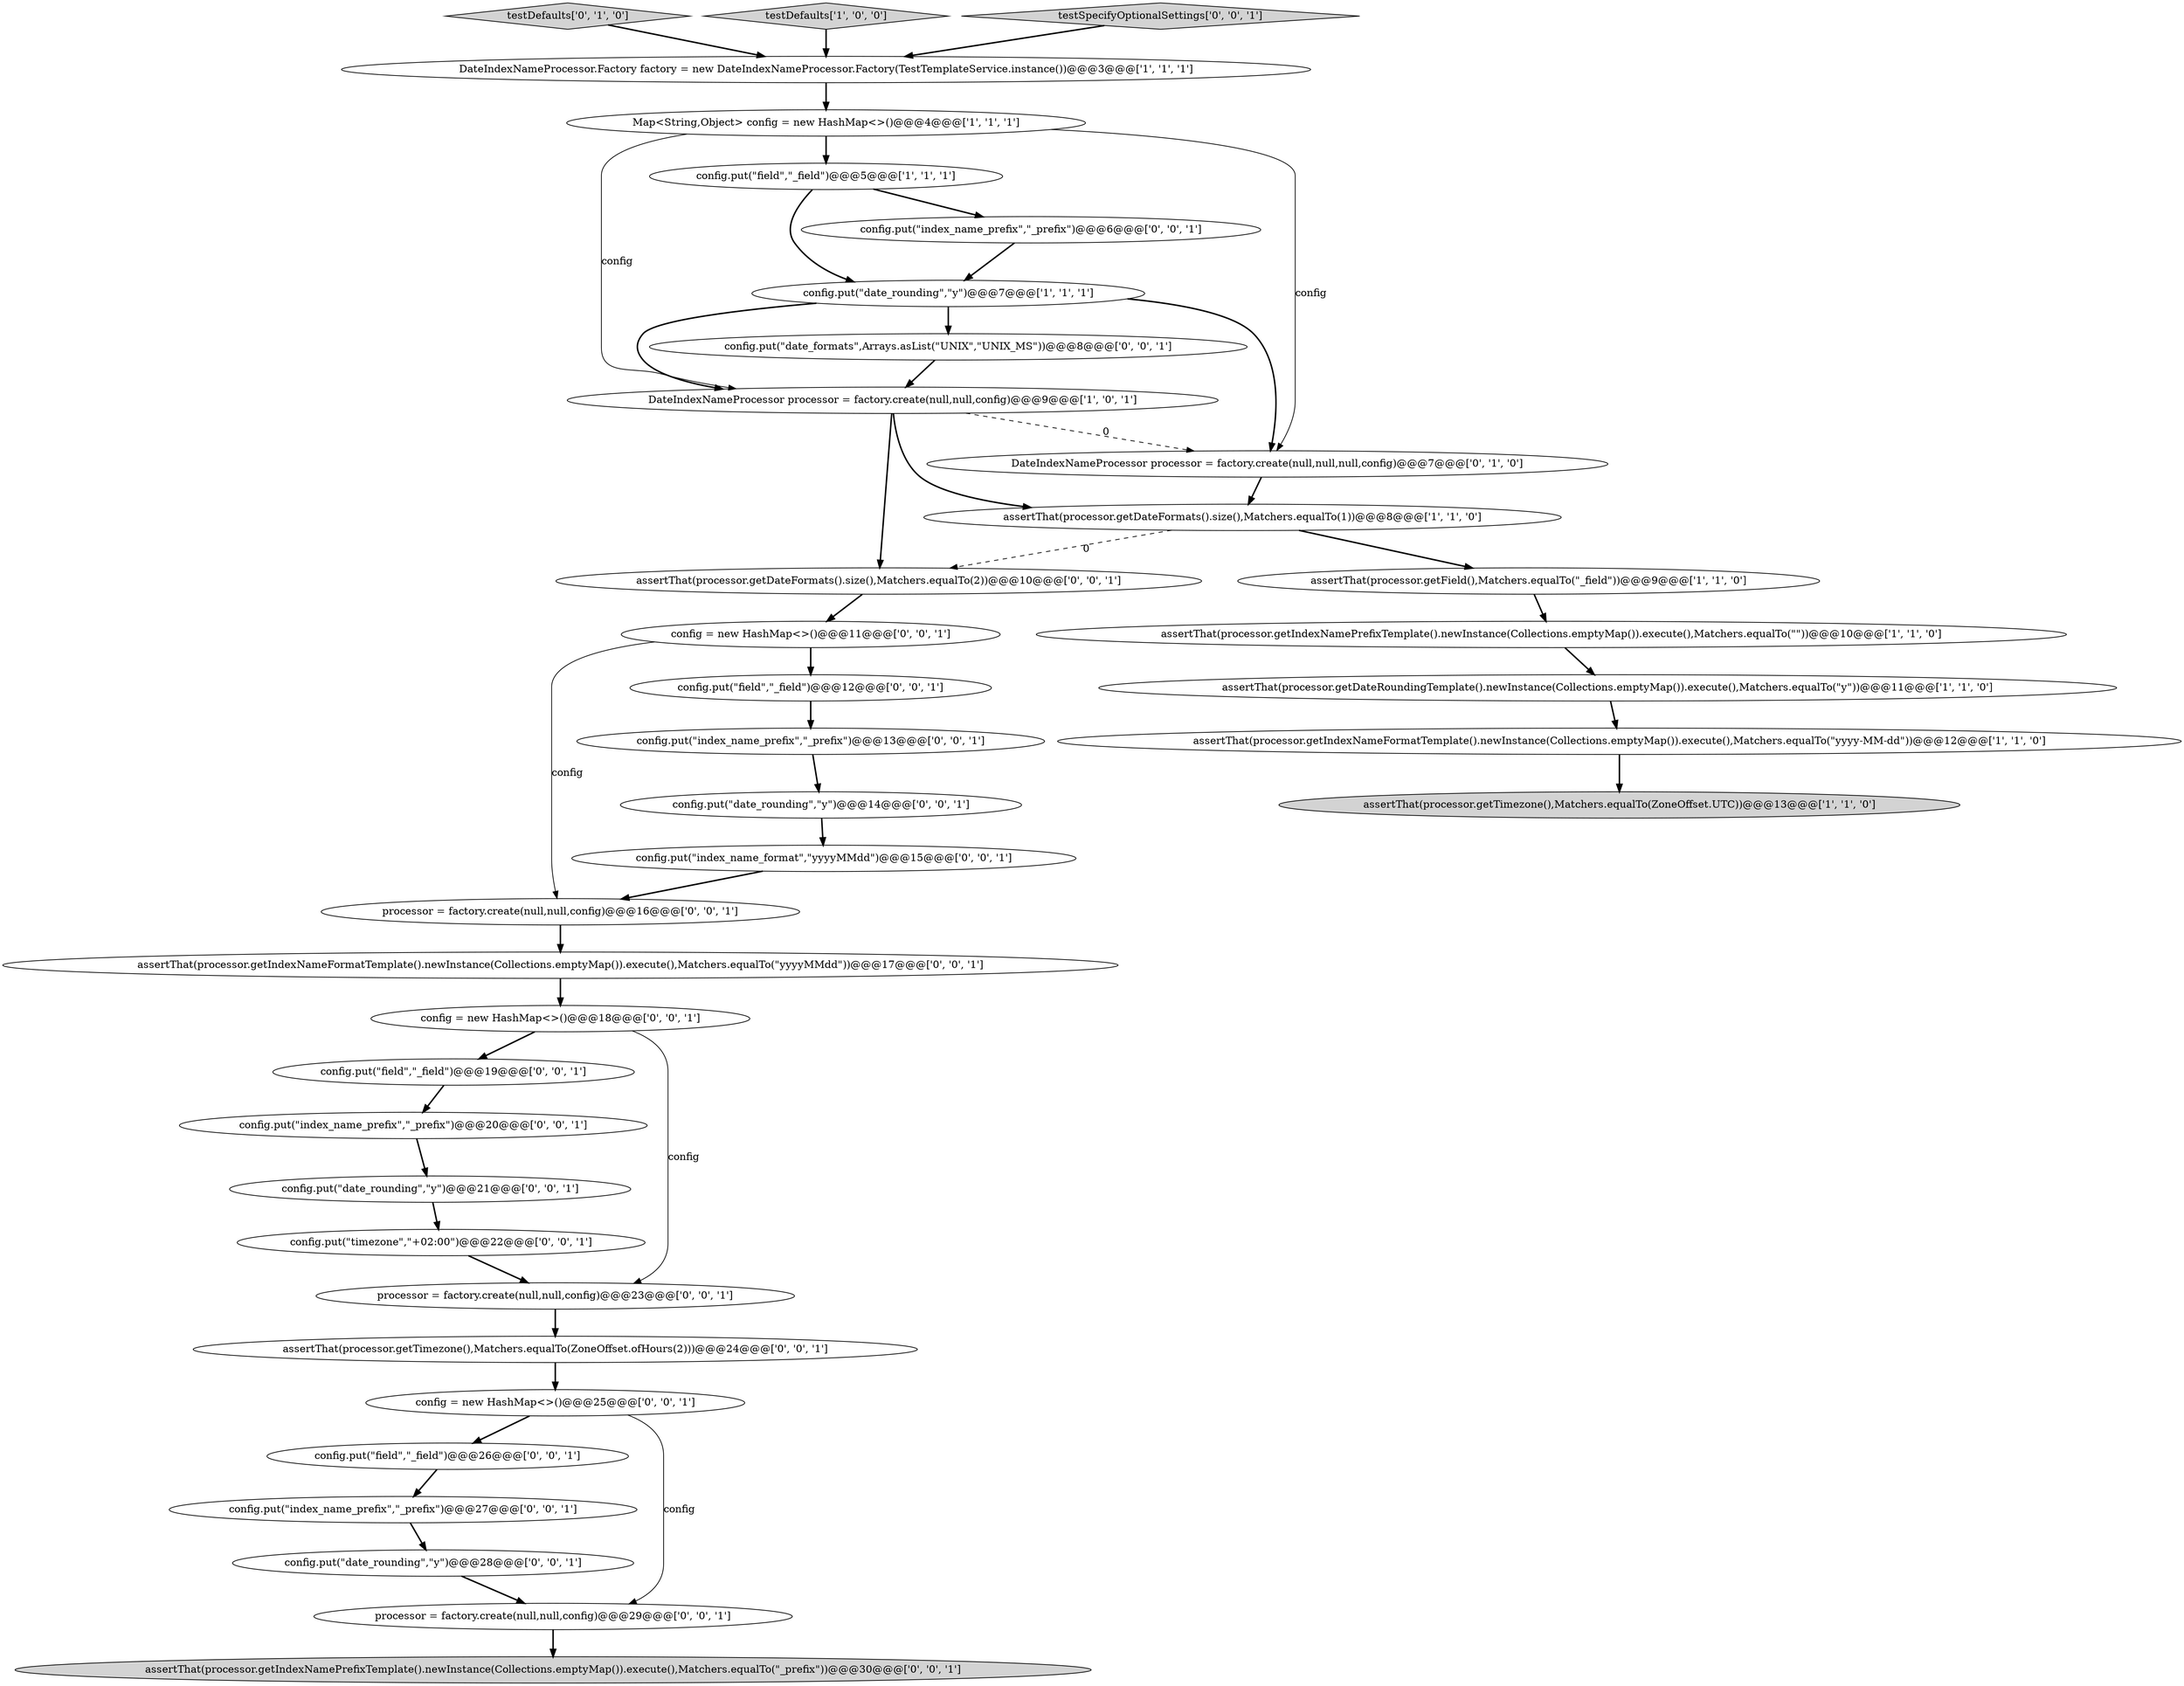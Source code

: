 digraph {
1 [style = filled, label = "assertThat(processor.getDateFormats().size(),Matchers.equalTo(1))@@@8@@@['1', '1', '0']", fillcolor = white, shape = ellipse image = "AAA0AAABBB1BBB"];
14 [style = filled, label = "config.put(\"date_rounding\",\"y\")@@@28@@@['0', '0', '1']", fillcolor = white, shape = ellipse image = "AAA0AAABBB3BBB"];
6 [style = filled, label = "config.put(\"date_rounding\",\"y\")@@@7@@@['1', '1', '1']", fillcolor = white, shape = ellipse image = "AAA0AAABBB1BBB"];
31 [style = filled, label = "config.put(\"timezone\",\"+02:00\")@@@22@@@['0', '0', '1']", fillcolor = white, shape = ellipse image = "AAA0AAABBB3BBB"];
18 [style = filled, label = "config.put(\"index_name_prefix\",\"_prefix\")@@@13@@@['0', '0', '1']", fillcolor = white, shape = ellipse image = "AAA0AAABBB3BBB"];
26 [style = filled, label = "assertThat(processor.getIndexNamePrefixTemplate().newInstance(Collections.emptyMap()).execute(),Matchers.equalTo(\"_prefix\"))@@@30@@@['0', '0', '1']", fillcolor = lightgray, shape = ellipse image = "AAA0AAABBB3BBB"];
17 [style = filled, label = "processor = factory.create(null,null,config)@@@16@@@['0', '0', '1']", fillcolor = white, shape = ellipse image = "AAA0AAABBB3BBB"];
8 [style = filled, label = "config.put(\"field\",\"_field\")@@@5@@@['1', '1', '1']", fillcolor = white, shape = ellipse image = "AAA0AAABBB1BBB"];
35 [style = filled, label = "assertThat(processor.getDateFormats().size(),Matchers.equalTo(2))@@@10@@@['0', '0', '1']", fillcolor = white, shape = ellipse image = "AAA0AAABBB3BBB"];
16 [style = filled, label = "config.put(\"index_name_prefix\",\"_prefix\")@@@20@@@['0', '0', '1']", fillcolor = white, shape = ellipse image = "AAA0AAABBB3BBB"];
24 [style = filled, label = "assertThat(processor.getTimezone(),Matchers.equalTo(ZoneOffset.ofHours(2)))@@@24@@@['0', '0', '1']", fillcolor = white, shape = ellipse image = "AAA0AAABBB3BBB"];
30 [style = filled, label = "config.put(\"date_rounding\",\"y\")@@@14@@@['0', '0', '1']", fillcolor = white, shape = ellipse image = "AAA0AAABBB3BBB"];
29 [style = filled, label = "config.put(\"index_name_prefix\",\"_prefix\")@@@27@@@['0', '0', '1']", fillcolor = white, shape = ellipse image = "AAA0AAABBB3BBB"];
10 [style = filled, label = "DateIndexNameProcessor processor = factory.create(null,null,config)@@@9@@@['1', '0', '1']", fillcolor = white, shape = ellipse image = "AAA0AAABBB1BBB"];
25 [style = filled, label = "config.put(\"field\",\"_field\")@@@19@@@['0', '0', '1']", fillcolor = white, shape = ellipse image = "AAA0AAABBB3BBB"];
2 [style = filled, label = "assertThat(processor.getIndexNameFormatTemplate().newInstance(Collections.emptyMap()).execute(),Matchers.equalTo(\"yyyy-MM-dd\"))@@@12@@@['1', '1', '0']", fillcolor = white, shape = ellipse image = "AAA0AAABBB1BBB"];
3 [style = filled, label = "Map<String,Object> config = new HashMap<>()@@@4@@@['1', '1', '1']", fillcolor = white, shape = ellipse image = "AAA0AAABBB1BBB"];
34 [style = filled, label = "config.put(\"index_name_format\",\"yyyyMMdd\")@@@15@@@['0', '0', '1']", fillcolor = white, shape = ellipse image = "AAA0AAABBB3BBB"];
13 [style = filled, label = "testDefaults['0', '1', '0']", fillcolor = lightgray, shape = diamond image = "AAA0AAABBB2BBB"];
4 [style = filled, label = "assertThat(processor.getIndexNamePrefixTemplate().newInstance(Collections.emptyMap()).execute(),Matchers.equalTo(\"\"))@@@10@@@['1', '1', '0']", fillcolor = white, shape = ellipse image = "AAA0AAABBB1BBB"];
7 [style = filled, label = "assertThat(processor.getDateRoundingTemplate().newInstance(Collections.emptyMap()).execute(),Matchers.equalTo(\"y\"))@@@11@@@['1', '1', '0']", fillcolor = white, shape = ellipse image = "AAA0AAABBB1BBB"];
21 [style = filled, label = "config = new HashMap<>()@@@11@@@['0', '0', '1']", fillcolor = white, shape = ellipse image = "AAA0AAABBB3BBB"];
15 [style = filled, label = "processor = factory.create(null,null,config)@@@29@@@['0', '0', '1']", fillcolor = white, shape = ellipse image = "AAA0AAABBB3BBB"];
23 [style = filled, label = "assertThat(processor.getIndexNameFormatTemplate().newInstance(Collections.emptyMap()).execute(),Matchers.equalTo(\"yyyyMMdd\"))@@@17@@@['0', '0', '1']", fillcolor = white, shape = ellipse image = "AAA0AAABBB3BBB"];
27 [style = filled, label = "config = new HashMap<>()@@@18@@@['0', '0', '1']", fillcolor = white, shape = ellipse image = "AAA0AAABBB3BBB"];
28 [style = filled, label = "config.put(\"field\",\"_field\")@@@12@@@['0', '0', '1']", fillcolor = white, shape = ellipse image = "AAA0AAABBB3BBB"];
33 [style = filled, label = "config.put(\"field\",\"_field\")@@@26@@@['0', '0', '1']", fillcolor = white, shape = ellipse image = "AAA0AAABBB3BBB"];
12 [style = filled, label = "DateIndexNameProcessor processor = factory.create(null,null,null,config)@@@7@@@['0', '1', '0']", fillcolor = white, shape = ellipse image = "AAA1AAABBB2BBB"];
11 [style = filled, label = "testDefaults['1', '0', '0']", fillcolor = lightgray, shape = diamond image = "AAA0AAABBB1BBB"];
37 [style = filled, label = "config.put(\"date_rounding\",\"y\")@@@21@@@['0', '0', '1']", fillcolor = white, shape = ellipse image = "AAA0AAABBB3BBB"];
19 [style = filled, label = "processor = factory.create(null,null,config)@@@23@@@['0', '0', '1']", fillcolor = white, shape = ellipse image = "AAA0AAABBB3BBB"];
5 [style = filled, label = "assertThat(processor.getField(),Matchers.equalTo(\"_field\"))@@@9@@@['1', '1', '0']", fillcolor = white, shape = ellipse image = "AAA0AAABBB1BBB"];
20 [style = filled, label = "config.put(\"date_formats\",Arrays.asList(\"UNIX\",\"UNIX_MS\"))@@@8@@@['0', '0', '1']", fillcolor = white, shape = ellipse image = "AAA0AAABBB3BBB"];
9 [style = filled, label = "assertThat(processor.getTimezone(),Matchers.equalTo(ZoneOffset.UTC))@@@13@@@['1', '1', '0']", fillcolor = lightgray, shape = ellipse image = "AAA0AAABBB1BBB"];
0 [style = filled, label = "DateIndexNameProcessor.Factory factory = new DateIndexNameProcessor.Factory(TestTemplateService.instance())@@@3@@@['1', '1', '1']", fillcolor = white, shape = ellipse image = "AAA0AAABBB1BBB"];
22 [style = filled, label = "config = new HashMap<>()@@@25@@@['0', '0', '1']", fillcolor = white, shape = ellipse image = "AAA0AAABBB3BBB"];
32 [style = filled, label = "testSpecifyOptionalSettings['0', '0', '1']", fillcolor = lightgray, shape = diamond image = "AAA0AAABBB3BBB"];
36 [style = filled, label = "config.put(\"index_name_prefix\",\"_prefix\")@@@6@@@['0', '0', '1']", fillcolor = white, shape = ellipse image = "AAA0AAABBB3BBB"];
30->34 [style = bold, label=""];
4->7 [style = bold, label=""];
8->36 [style = bold, label=""];
27->25 [style = bold, label=""];
20->10 [style = bold, label=""];
37->31 [style = bold, label=""];
13->0 [style = bold, label=""];
10->35 [style = bold, label=""];
10->12 [style = dashed, label="0"];
36->6 [style = bold, label=""];
11->0 [style = bold, label=""];
22->33 [style = bold, label=""];
16->37 [style = bold, label=""];
12->1 [style = bold, label=""];
0->3 [style = bold, label=""];
8->6 [style = bold, label=""];
19->24 [style = bold, label=""];
6->20 [style = bold, label=""];
34->17 [style = bold, label=""];
5->4 [style = bold, label=""];
24->22 [style = bold, label=""];
6->10 [style = bold, label=""];
10->1 [style = bold, label=""];
2->9 [style = bold, label=""];
25->16 [style = bold, label=""];
15->26 [style = bold, label=""];
22->15 [style = solid, label="config"];
3->8 [style = bold, label=""];
28->18 [style = bold, label=""];
6->12 [style = bold, label=""];
17->23 [style = bold, label=""];
3->12 [style = solid, label="config"];
35->21 [style = bold, label=""];
32->0 [style = bold, label=""];
29->14 [style = bold, label=""];
1->35 [style = dashed, label="0"];
27->19 [style = solid, label="config"];
14->15 [style = bold, label=""];
3->10 [style = solid, label="config"];
18->30 [style = bold, label=""];
33->29 [style = bold, label=""];
31->19 [style = bold, label=""];
21->28 [style = bold, label=""];
21->17 [style = solid, label="config"];
23->27 [style = bold, label=""];
1->5 [style = bold, label=""];
7->2 [style = bold, label=""];
}
